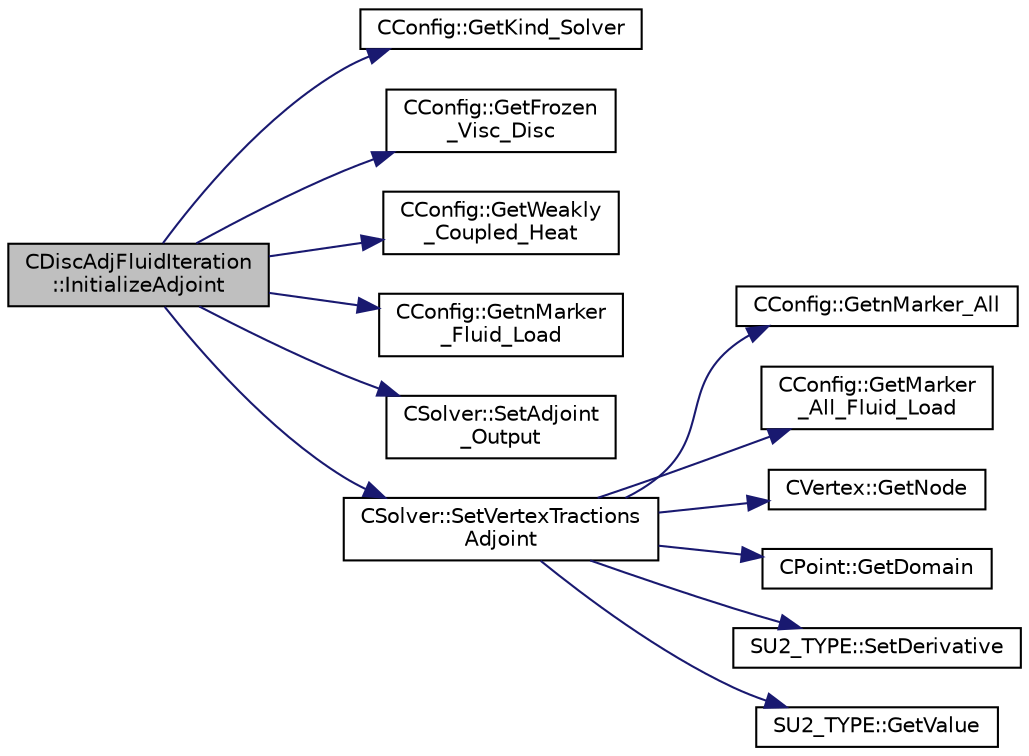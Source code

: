 digraph "CDiscAdjFluidIteration::InitializeAdjoint"
{
  edge [fontname="Helvetica",fontsize="10",labelfontname="Helvetica",labelfontsize="10"];
  node [fontname="Helvetica",fontsize="10",shape=record];
  rankdir="LR";
  Node5 [label="CDiscAdjFluidIteration\l::InitializeAdjoint",height=0.2,width=0.4,color="black", fillcolor="grey75", style="filled", fontcolor="black"];
  Node5 -> Node6 [color="midnightblue",fontsize="10",style="solid",fontname="Helvetica"];
  Node6 [label="CConfig::GetKind_Solver",height=0.2,width=0.4,color="black", fillcolor="white", style="filled",URL="$class_c_config.html#a0e2628fc803f14ec6179427ee02e8655",tooltip="Governing equations of the flow (it can be different from the run time equation). ..."];
  Node5 -> Node7 [color="midnightblue",fontsize="10",style="solid",fontname="Helvetica"];
  Node7 [label="CConfig::GetFrozen\l_Visc_Disc",height=0.2,width=0.4,color="black", fillcolor="white", style="filled",URL="$class_c_config.html#adb146862f57545364350419287581bbc",tooltip="Provides information about the way in which the turbulence will be treated by the disc..."];
  Node5 -> Node8 [color="midnightblue",fontsize="10",style="solid",fontname="Helvetica"];
  Node8 [label="CConfig::GetWeakly\l_Coupled_Heat",height=0.2,width=0.4,color="black", fillcolor="white", style="filled",URL="$class_c_config.html#adb13f6471b2c0bbef919ae9d8fe95f68",tooltip="Get the heat equation. "];
  Node5 -> Node9 [color="midnightblue",fontsize="10",style="solid",fontname="Helvetica"];
  Node9 [label="CConfig::GetnMarker\l_Fluid_Load",height=0.2,width=0.4,color="black", fillcolor="white", style="filled",URL="$class_c_config.html#a3cc19e152ee9623de76d631d819b2999",tooltip="Get the total number of markers in which the flow load is computed/employed. "];
  Node5 -> Node10 [color="midnightblue",fontsize="10",style="solid",fontname="Helvetica"];
  Node10 [label="CSolver::SetAdjoint\l_Output",height=0.2,width=0.4,color="black", fillcolor="white", style="filled",URL="$class_c_solver.html#afacc145d3e6f6a8ff9f3429c1078717a",tooltip="A virtual member. "];
  Node5 -> Node11 [color="midnightblue",fontsize="10",style="solid",fontname="Helvetica"];
  Node11 [label="CSolver::SetVertexTractions\lAdjoint",height=0.2,width=0.4,color="black", fillcolor="white", style="filled",URL="$class_c_solver.html#a598cfa469a5cc50f23ce21511410120c",tooltip="Set the adjoints of the vertex tractions to the AD structure. "];
  Node11 -> Node12 [color="midnightblue",fontsize="10",style="solid",fontname="Helvetica"];
  Node12 [label="CConfig::GetnMarker_All",height=0.2,width=0.4,color="black", fillcolor="white", style="filled",URL="$class_c_config.html#a300c4884edfc0c2acf395036439004f4",tooltip="Get the total number of boundary markers including send/receive domains. "];
  Node11 -> Node13 [color="midnightblue",fontsize="10",style="solid",fontname="Helvetica"];
  Node13 [label="CConfig::GetMarker\l_All_Fluid_Load",height=0.2,width=0.4,color="black", fillcolor="white", style="filled",URL="$class_c_config.html#ad7b64f4c824759e55fa28b8fa48796db",tooltip="Get whether marker val_marker is a Fluid_Load marker. "];
  Node11 -> Node14 [color="midnightblue",fontsize="10",style="solid",fontname="Helvetica"];
  Node14 [label="CVertex::GetNode",height=0.2,width=0.4,color="black", fillcolor="white", style="filled",URL="$class_c_vertex.html#a95c513bf927464157ed96b6c79779a1f",tooltip="Get the node of the vertex. "];
  Node11 -> Node15 [color="midnightblue",fontsize="10",style="solid",fontname="Helvetica"];
  Node15 [label="CPoint::GetDomain",height=0.2,width=0.4,color="black", fillcolor="white", style="filled",URL="$class_c_point.html#a1d7e22a60d4cfef356af1cba2bab3e55",tooltip="For parallel computation, its indicates if a point must be computed or not. "];
  Node11 -> Node16 [color="midnightblue",fontsize="10",style="solid",fontname="Helvetica"];
  Node16 [label="SU2_TYPE::SetDerivative",height=0.2,width=0.4,color="black", fillcolor="white", style="filled",URL="$namespace_s_u2___t_y_p_e.html#a0d7db8cc5630100477a515061684a341",tooltip="Set the derivative value of the datatype (needs to be implemented for each new type). "];
  Node11 -> Node17 [color="midnightblue",fontsize="10",style="solid",fontname="Helvetica"];
  Node17 [label="SU2_TYPE::GetValue",height=0.2,width=0.4,color="black", fillcolor="white", style="filled",URL="$namespace_s_u2___t_y_p_e.html#a0ed43473f5a450ce028d088427bf10cb",tooltip="Get the (primitive) value of the datatype (needs to be implemented for each new type). "];
}
